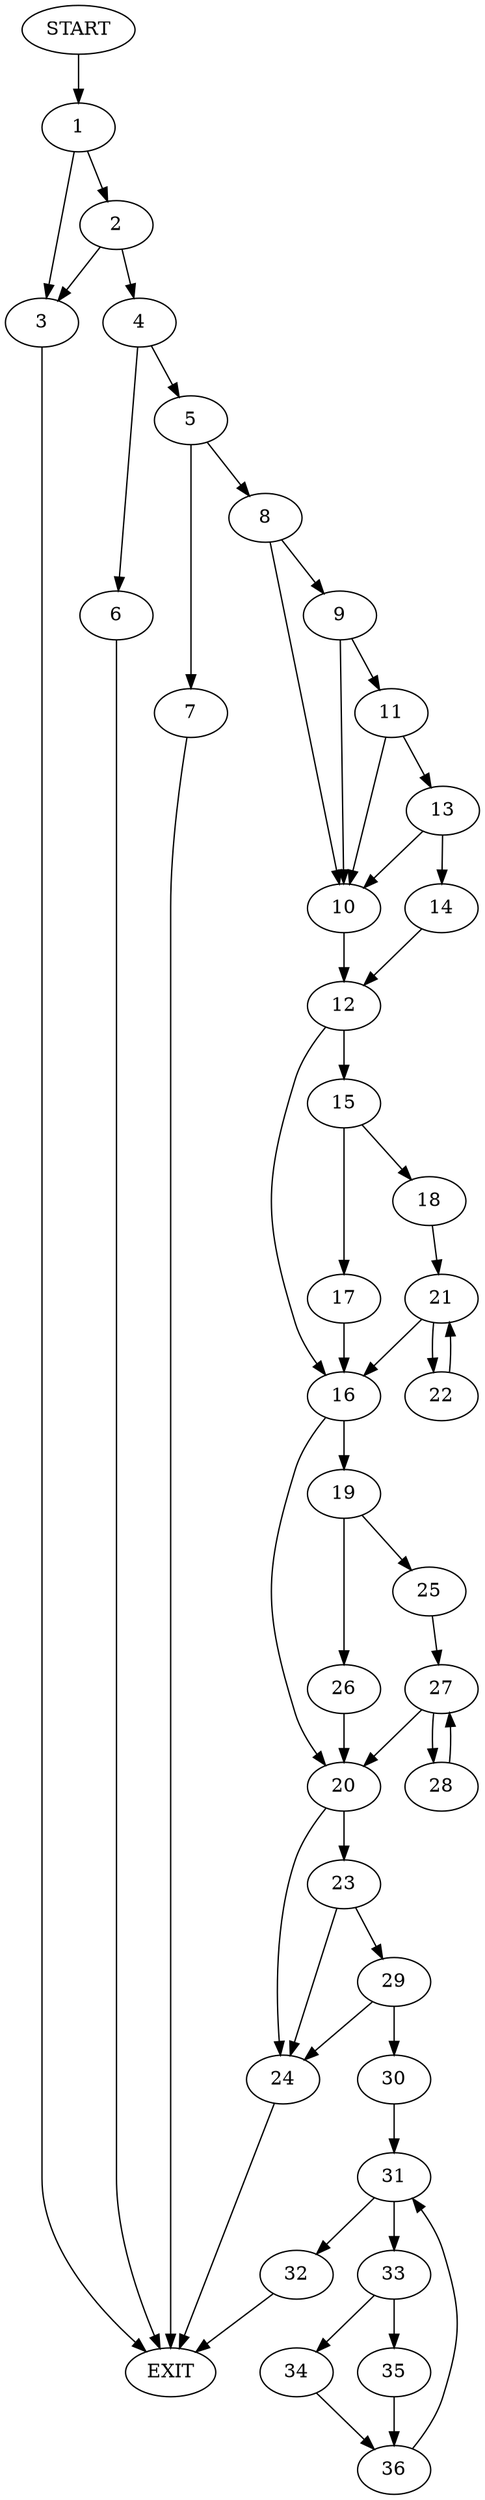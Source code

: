 digraph {
0 [label="START"]
37 [label="EXIT"]
0 -> 1
1 -> 2
1 -> 3
2 -> 4
2 -> 3
3 -> 37
4 -> 5
4 -> 6
6 -> 37
5 -> 7
5 -> 8
8 -> 9
8 -> 10
7 -> 37
9 -> 10
9 -> 11
10 -> 12
11 -> 10
11 -> 13
13 -> 10
13 -> 14
14 -> 12
12 -> 15
12 -> 16
15 -> 17
15 -> 18
16 -> 19
16 -> 20
17 -> 16
18 -> 21
21 -> 22
21 -> 16
22 -> 21
20 -> 23
20 -> 24
19 -> 25
19 -> 26
25 -> 27
26 -> 20
27 -> 20
27 -> 28
28 -> 27
23 -> 24
23 -> 29
24 -> 37
29 -> 30
29 -> 24
30 -> 31
31 -> 32
31 -> 33
33 -> 34
33 -> 35
32 -> 37
34 -> 36
35 -> 36
36 -> 31
}
